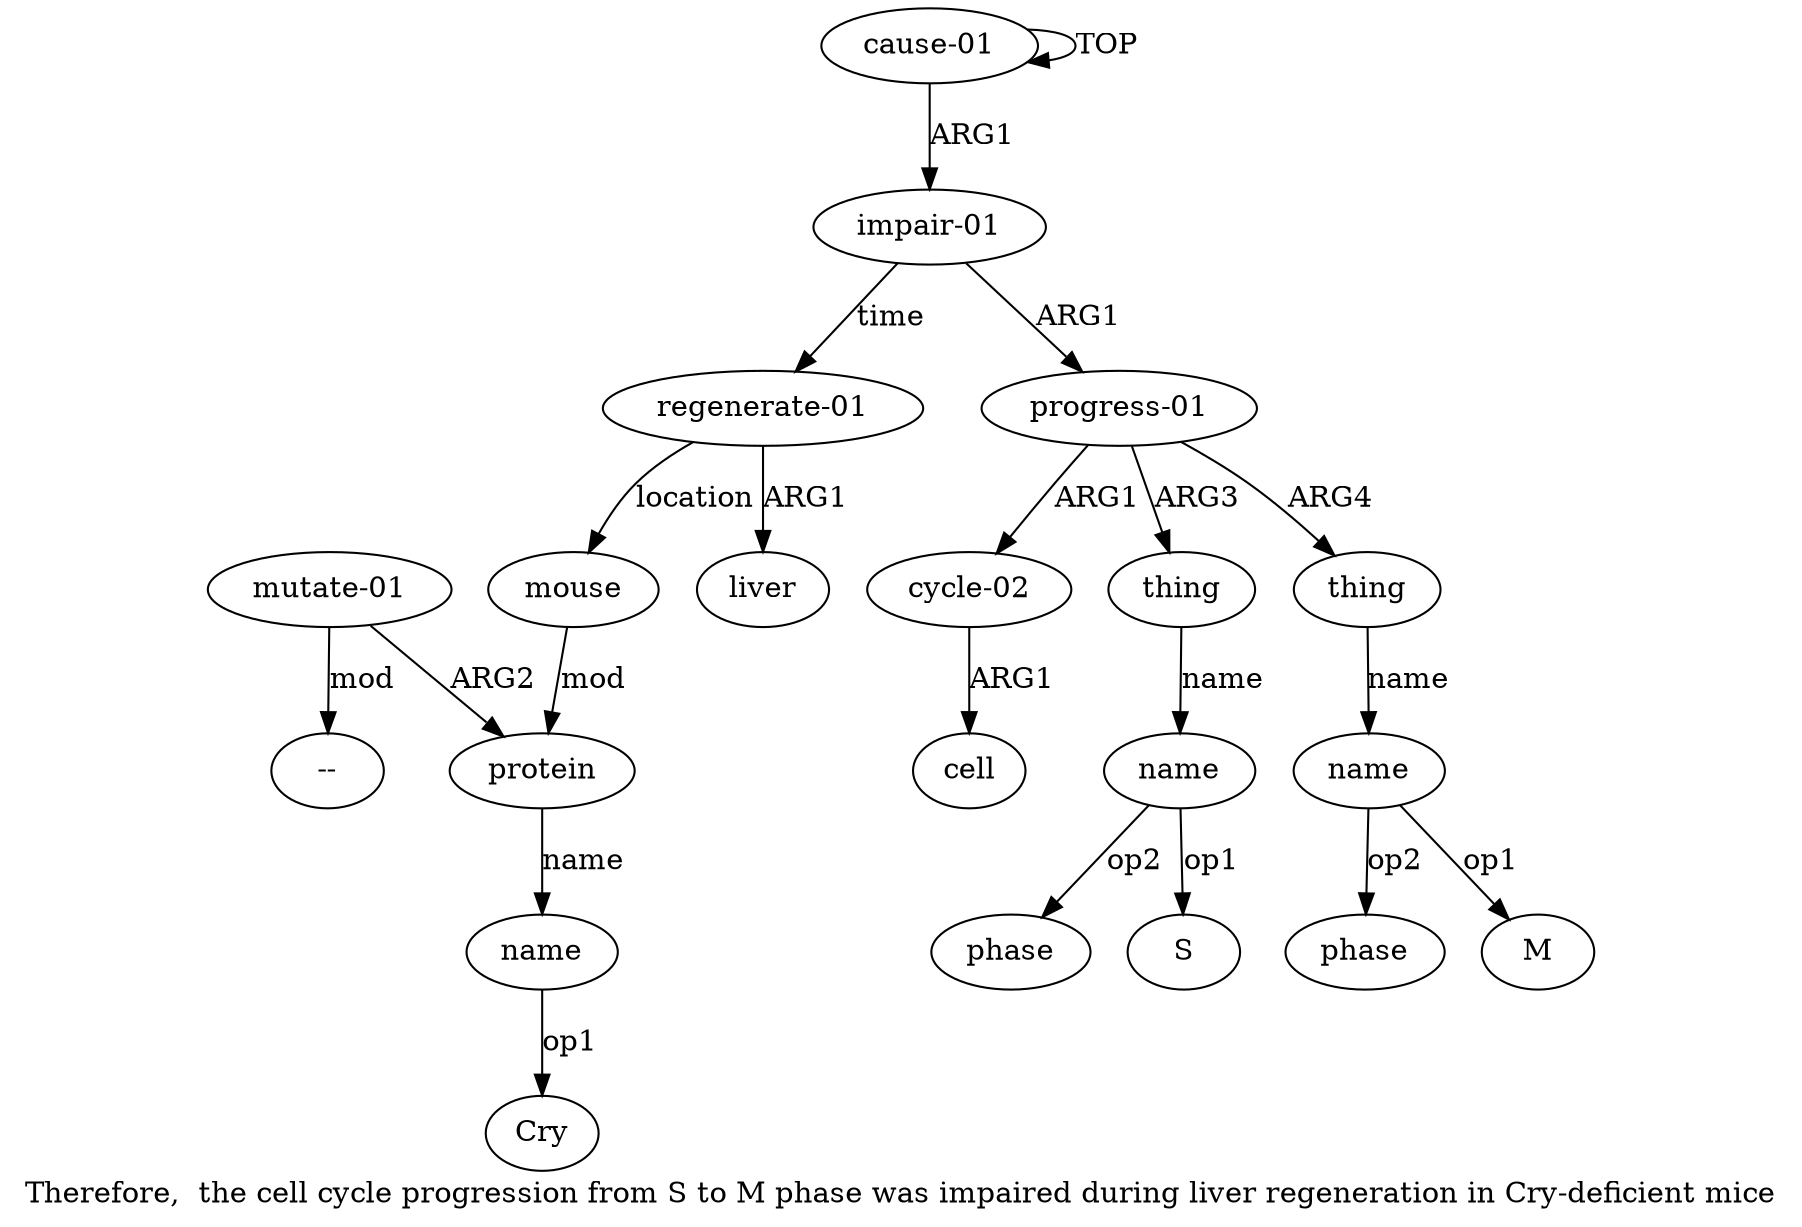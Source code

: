 digraph  {
	graph [label="Therefore,  the cell cycle progression from S to M phase was impaired during liver regeneration in Cry-deficient mice"];
	node [label="\N"];
	a14	 [color=black,
		gold_ind=14,
		gold_label="mutate-01",
		label="mutate-01",
		test_ind=14,
		test_label="mutate-01"];
	"a14 --"	 [color=black,
		gold_ind=-1,
		gold_label="--",
		label="--",
		test_ind=-1,
		test_label="--"];
	a14 -> "a14 --" [key=0,
	color=black,
	gold_label=mod,
	label=mod,
	test_label=mod];
a12 [color=black,
	gold_ind=12,
	gold_label=protein,
	label=protein,
	test_ind=12,
	test_label=protein];
a14 -> a12 [key=0,
color=black,
gold_label=ARG2,
label=ARG2,
test_label=ARG2];
a11 [color=black,
gold_ind=11,
gold_label=mouse,
label=mouse,
test_ind=11,
test_label=mouse];
a11 -> a12 [key=0,
color=black,
gold_label=mod,
label=mod,
test_label=mod];
a10 [color=black,
gold_ind=10,
gold_label=liver,
label=liver,
test_ind=10,
test_label=liver];
a13 [color=black,
gold_ind=13,
gold_label=name,
label=name,
test_ind=13,
test_label=name];
"a13 Cry" [color=black,
gold_ind=-1,
gold_label=Cry,
label=Cry,
test_ind=-1,
test_label=Cry];
a13 -> "a13 Cry" [key=0,
color=black,
gold_label=op1,
label=op1,
test_label=op1];
a12 -> a13 [key=0,
color=black,
gold_label=name,
label=name,
test_label=name];
"a6 phase" [color=black,
gold_ind=-1,
gold_label=phase,
label=phase,
test_ind=-1,
test_label=phase];
"a6 S" [color=black,
gold_ind=-1,
gold_label=S,
label=S,
test_ind=-1,
test_label=S];
"a8 phase" [color=black,
gold_ind=-1,
gold_label=phase,
label=phase,
test_ind=-1,
test_label=phase];
a1 [color=black,
gold_ind=1,
gold_label="impair-01",
label="impair-01",
test_ind=1,
test_label="impair-01"];
a2 [color=black,
gold_ind=2,
gold_label="progress-01",
label="progress-01",
test_ind=2,
test_label="progress-01"];
a1 -> a2 [key=0,
color=black,
gold_label=ARG1,
label=ARG1,
test_label=ARG1];
a9 [color=black,
gold_ind=9,
gold_label="regenerate-01",
label="regenerate-01",
test_ind=9,
test_label="regenerate-01"];
a1 -> a9 [key=0,
color=black,
gold_label=time,
label=time,
test_label=time];
a0 [color=black,
gold_ind=0,
gold_label="cause-01",
label="cause-01",
test_ind=0,
test_label="cause-01"];
a0 -> a1 [key=0,
color=black,
gold_label=ARG1,
label=ARG1,
test_label=ARG1];
a0 -> a0 [key=0,
color=black,
gold_label=TOP,
label=TOP,
test_label=TOP];
a3 [color=black,
gold_ind=3,
gold_label="cycle-02",
label="cycle-02",
test_ind=3,
test_label="cycle-02"];
a4 [color=black,
gold_ind=4,
gold_label=cell,
label=cell,
test_ind=4,
test_label=cell];
a3 -> a4 [key=0,
color=black,
gold_label=ARG1,
label=ARG1,
test_label=ARG1];
a2 -> a3 [key=0,
color=black,
gold_label=ARG1,
label=ARG1,
test_label=ARG1];
a5 [color=black,
gold_ind=5,
gold_label=thing,
label=thing,
test_ind=5,
test_label=thing];
a2 -> a5 [key=0,
color=black,
gold_label=ARG3,
label=ARG3,
test_label=ARG3];
a7 [color=black,
gold_ind=7,
gold_label=thing,
label=thing,
test_ind=7,
test_label=thing];
a2 -> a7 [key=0,
color=black,
gold_label=ARG4,
label=ARG4,
test_label=ARG4];
a6 [color=black,
gold_ind=6,
gold_label=name,
label=name,
test_ind=6,
test_label=name];
a5 -> a6 [key=0,
color=black,
gold_label=name,
label=name,
test_label=name];
a8 [color=black,
gold_ind=8,
gold_label=name,
label=name,
test_ind=8,
test_label=name];
a7 -> a8 [key=0,
color=black,
gold_label=name,
label=name,
test_label=name];
a6 -> "a6 phase" [key=0,
color=black,
gold_label=op2,
label=op2,
test_label=op2];
a6 -> "a6 S" [key=0,
color=black,
gold_label=op1,
label=op1,
test_label=op1];
a9 -> a11 [key=0,
color=black,
gold_label=location,
label=location,
test_label=location];
a9 -> a10 [key=0,
color=black,
gold_label=ARG1,
label=ARG1,
test_label=ARG1];
a8 -> "a8 phase" [key=0,
color=black,
gold_label=op2,
label=op2,
test_label=op2];
"a8 M" [color=black,
gold_ind=-1,
gold_label=M,
label=M,
test_ind=-1,
test_label=M];
a8 -> "a8 M" [key=0,
color=black,
gold_label=op1,
label=op1,
test_label=op1];
}

